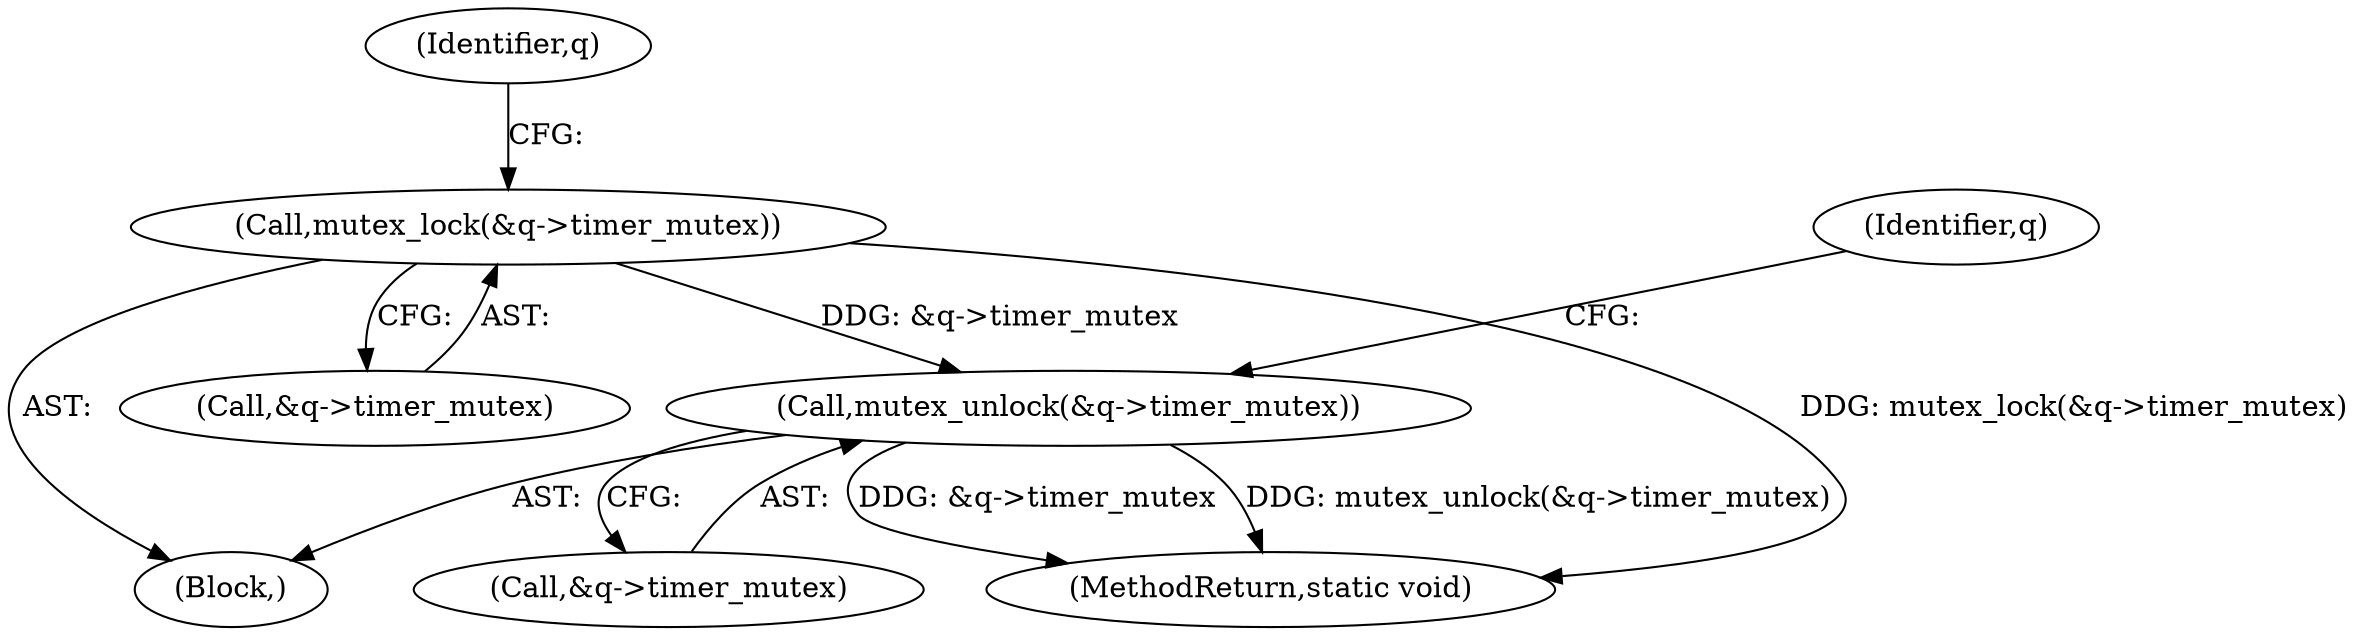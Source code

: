 digraph "0_linux_3567eb6af614dac436c4b16a8d426f9faed639b3@API" {
"1000106" [label="(Call,mutex_lock(&q->timer_mutex))"];
"1000117" [label="(Call,mutex_unlock(&q->timer_mutex))"];
"1000117" [label="(Call,mutex_unlock(&q->timer_mutex))"];
"1000107" [label="(Call,&q->timer_mutex)"];
"1000125" [label="(Identifier,q)"];
"1000105" [label="(Block,)"];
"1000113" [label="(Identifier,q)"];
"1000106" [label="(Call,mutex_lock(&q->timer_mutex))"];
"1000118" [label="(Call,&q->timer_mutex)"];
"1000144" [label="(MethodReturn,static void)"];
"1000106" -> "1000105"  [label="AST: "];
"1000106" -> "1000107"  [label="CFG: "];
"1000107" -> "1000106"  [label="AST: "];
"1000113" -> "1000106"  [label="CFG: "];
"1000106" -> "1000144"  [label="DDG: mutex_lock(&q->timer_mutex)"];
"1000106" -> "1000117"  [label="DDG: &q->timer_mutex"];
"1000117" -> "1000105"  [label="AST: "];
"1000117" -> "1000118"  [label="CFG: "];
"1000118" -> "1000117"  [label="AST: "];
"1000125" -> "1000117"  [label="CFG: "];
"1000117" -> "1000144"  [label="DDG: mutex_unlock(&q->timer_mutex)"];
"1000117" -> "1000144"  [label="DDG: &q->timer_mutex"];
}
